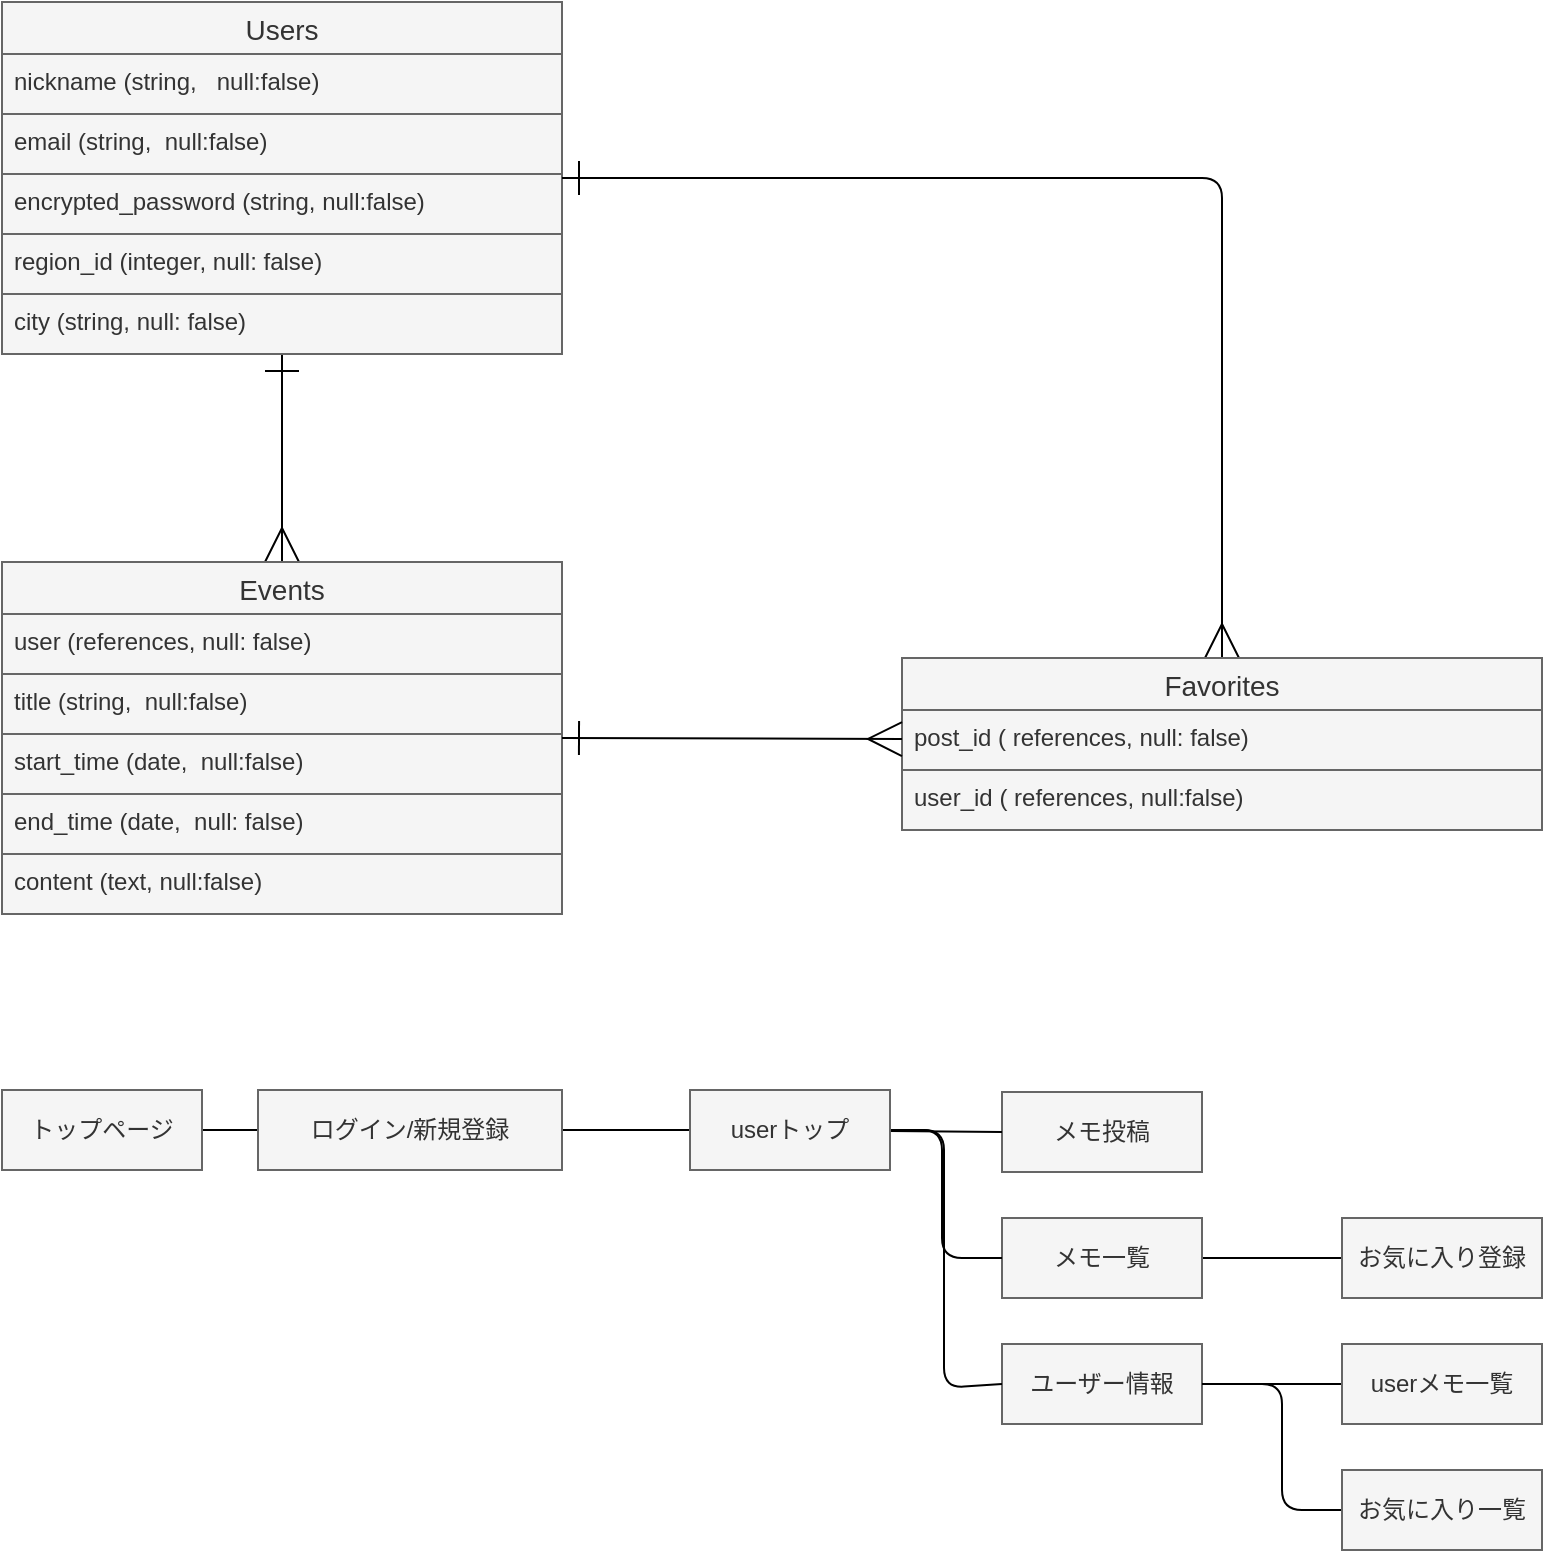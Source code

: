 <mxfile>
    <diagram id="S-uape9Fgtbqf-afE_Zz" name="ページ1">
        <mxGraphModel dx="832" dy="563" grid="0" gridSize="10" guides="1" tooltips="1" connect="1" arrows="1" fold="1" page="1" pageScale="1" pageWidth="827" pageHeight="1169" background="none" math="0" shadow="0">
            <root>
                <mxCell id="0"/>
                <mxCell id="1" parent="0"/>
                <mxCell id="14" style="edgeStyle=none;html=1;entryX=0.5;entryY=0;entryDx=0;entryDy=0;endSize=15;startSize=15;startArrow=ERone;startFill=0;endArrow=ERmany;endFill=0;" parent="1" source="2" target="9" edge="1">
                    <mxGeometry relative="1" as="geometry"/>
                </mxCell>
                <mxCell id="2" value="Users" style="swimlane;fontStyle=0;childLayout=stackLayout;horizontal=1;startSize=26;horizontalStack=0;resizeParent=1;resizeParentMax=0;resizeLast=0;collapsible=1;marginBottom=0;align=center;fontSize=14;fillColor=#f5f5f5;fontColor=#333333;strokeColor=#666666;" parent="1" vertex="1">
                    <mxGeometry x="40" y="40" width="280" height="176" as="geometry"/>
                </mxCell>
                <mxCell id="3" value="nickname (string,   null:false)" style="text;strokeColor=#666666;fillColor=#f5f5f5;spacingLeft=4;spacingRight=4;overflow=hidden;rotatable=0;points=[[0,0.5],[1,0.5]];portConstraint=eastwest;fontSize=12;fontColor=#333333;" parent="2" vertex="1">
                    <mxGeometry y="26" width="280" height="30" as="geometry"/>
                </mxCell>
                <mxCell id="7" value="email (string,  null:false)" style="text;strokeColor=#666666;fillColor=#f5f5f5;spacingLeft=4;spacingRight=4;overflow=hidden;rotatable=0;points=[[0,0.5],[1,0.5]];portConstraint=eastwest;fontSize=12;fontColor=#333333;" parent="2" vertex="1">
                    <mxGeometry y="56" width="280" height="30" as="geometry"/>
                </mxCell>
                <mxCell id="6" value="encrypted_password (string, null:false)" style="text;strokeColor=#666666;fillColor=#f5f5f5;spacingLeft=4;spacingRight=4;overflow=hidden;rotatable=0;points=[[0,0.5],[1,0.5]];portConstraint=eastwest;fontSize=12;fontColor=#333333;" parent="2" vertex="1">
                    <mxGeometry y="86" width="280" height="30" as="geometry"/>
                </mxCell>
                <mxCell id="4" value="region_id (integer, null: false)  " style="text;strokeColor=#666666;fillColor=#f5f5f5;spacingLeft=4;spacingRight=4;overflow=hidden;rotatable=0;points=[[0,0.5],[1,0.5]];portConstraint=eastwest;fontSize=12;fontColor=#333333;" parent="2" vertex="1">
                    <mxGeometry y="116" width="280" height="30" as="geometry"/>
                </mxCell>
                <mxCell id="5" value="city (string, null: false)" style="text;strokeColor=#666666;fillColor=#f5f5f5;spacingLeft=4;spacingRight=4;overflow=hidden;rotatable=0;points=[[0,0.5],[1,0.5]];portConstraint=eastwest;fontSize=12;fontColor=#333333;" parent="2" vertex="1">
                    <mxGeometry y="146" width="280" height="30" as="geometry"/>
                </mxCell>
                <mxCell id="9" value="Events" style="swimlane;fontStyle=0;childLayout=stackLayout;horizontal=1;startSize=26;horizontalStack=0;resizeParent=1;resizeParentMax=0;resizeLast=0;collapsible=1;marginBottom=0;align=center;fontSize=14;fillColor=#f5f5f5;fontColor=#333333;strokeColor=#666666;" parent="1" vertex="1">
                    <mxGeometry x="40" y="320" width="280" height="176" as="geometry"/>
                </mxCell>
                <mxCell id="13" value="user (references, null: false)" style="text;strokeColor=#666666;fillColor=#f5f5f5;spacingLeft=4;spacingRight=4;overflow=hidden;rotatable=0;points=[[0,0.5],[1,0.5]];portConstraint=eastwest;fontSize=12;fontColor=#333333;" parent="9" vertex="1">
                    <mxGeometry y="26" width="280" height="30" as="geometry"/>
                </mxCell>
                <mxCell id="10" value="title (string,  null:false)" style="text;strokeColor=#666666;fillColor=#f5f5f5;spacingLeft=4;spacingRight=4;overflow=hidden;rotatable=0;points=[[0,0.5],[1,0.5]];portConstraint=eastwest;fontSize=12;fontColor=#333333;" parent="9" vertex="1">
                    <mxGeometry y="56" width="280" height="30" as="geometry"/>
                </mxCell>
                <mxCell id="11" value="start_time (date,  null:false)" style="text;strokeColor=#666666;fillColor=#f5f5f5;spacingLeft=4;spacingRight=4;overflow=hidden;rotatable=0;points=[[0,0.5],[1,0.5]];portConstraint=eastwest;fontSize=12;fontColor=#333333;" parent="9" vertex="1">
                    <mxGeometry y="86" width="280" height="30" as="geometry"/>
                </mxCell>
                <mxCell id="43" value="end_time (date,  null: false)" style="text;strokeColor=#666666;fillColor=#f5f5f5;spacingLeft=4;spacingRight=4;overflow=hidden;rotatable=0;points=[[0,0.5],[1,0.5]];portConstraint=eastwest;fontSize=12;fontColor=#333333;" parent="9" vertex="1">
                    <mxGeometry y="116" width="280" height="30" as="geometry"/>
                </mxCell>
                <mxCell id="12" value="content (text, null:false)" style="text;strokeColor=#666666;fillColor=#f5f5f5;spacingLeft=4;spacingRight=4;overflow=hidden;rotatable=0;points=[[0,0.5],[1,0.5]];portConstraint=eastwest;fontSize=12;fontColor=#333333;" parent="9" vertex="1">
                    <mxGeometry y="146" width="280" height="30" as="geometry"/>
                </mxCell>
                <mxCell id="20" style="edgeStyle=none;html=1;entryX=1;entryY=0.5;entryDx=0;entryDy=0;startArrow=ERmany;startFill=0;endArrow=ERone;endFill=0;startSize=15;endSize=15;" parent="1" source="15" target="2" edge="1">
                    <mxGeometry relative="1" as="geometry">
                        <Array as="points">
                            <mxPoint x="650" y="128"/>
                        </Array>
                    </mxGeometry>
                </mxCell>
                <mxCell id="15" value="Favorites" style="swimlane;fontStyle=0;childLayout=stackLayout;horizontal=1;startSize=26;horizontalStack=0;resizeParent=1;resizeParentMax=0;resizeLast=0;collapsible=1;marginBottom=0;align=center;fontSize=14;fillColor=#f5f5f5;fontColor=#333333;strokeColor=#666666;" parent="1" vertex="1">
                    <mxGeometry x="490" y="368" width="320" height="86" as="geometry"/>
                </mxCell>
                <mxCell id="16" value="post_id ( references, null: false)" style="text;strokeColor=#666666;fillColor=#f5f5f5;spacingLeft=4;spacingRight=4;overflow=hidden;rotatable=0;points=[[0,0.5],[1,0.5]];portConstraint=eastwest;fontSize=12;fontColor=#333333;" parent="15" vertex="1">
                    <mxGeometry y="26" width="320" height="30" as="geometry"/>
                </mxCell>
                <mxCell id="17" value="user_id ( references, null:false)" style="text;strokeColor=#666666;fillColor=#f5f5f5;spacingLeft=4;spacingRight=4;overflow=hidden;rotatable=0;points=[[0,0.5],[1,0.5]];portConstraint=eastwest;fontSize=12;fontColor=#333333;" parent="15" vertex="1">
                    <mxGeometry y="56" width="320" height="30" as="geometry"/>
                </mxCell>
                <mxCell id="21" style="edgeStyle=none;html=1;entryX=1;entryY=0.5;entryDx=0;entryDy=0;startArrow=ERmany;startFill=0;endArrow=ERone;endFill=0;startSize=15;endSize=15;" parent="1" source="16" target="9" edge="1">
                    <mxGeometry relative="1" as="geometry"/>
                </mxCell>
                <mxCell id="27" style="edgeStyle=none;html=1;entryX=0;entryY=0.5;entryDx=0;entryDy=0;startArrow=none;startFill=0;endArrow=none;endFill=0;" parent="1" source="24" target="26" edge="1">
                    <mxGeometry relative="1" as="geometry"/>
                </mxCell>
                <mxCell id="47" style="edgeStyle=none;html=1;entryX=0;entryY=0.5;entryDx=0;entryDy=0;endArrow=none;endFill=0;" edge="1" parent="1" source="24" target="46">
                    <mxGeometry relative="1" as="geometry"/>
                </mxCell>
                <mxCell id="24" value="ログイン/新規登録" style="whiteSpace=wrap;html=1;align=center;fillColor=#f5f5f5;fontColor=#333333;strokeColor=#666666;" parent="1" vertex="1">
                    <mxGeometry x="168" y="584" width="152" height="40" as="geometry"/>
                </mxCell>
                <mxCell id="25" value="メモ投稿" style="whiteSpace=wrap;html=1;align=center;fillColor=#f5f5f5;fontColor=#333333;strokeColor=#666666;" parent="1" vertex="1">
                    <mxGeometry x="540" y="585" width="100" height="40" as="geometry"/>
                </mxCell>
                <mxCell id="26" value="トップページ" style="rounded=1;arcSize=0;whiteSpace=wrap;html=1;align=center;fillColor=#f5f5f5;fontColor=#333333;strokeColor=#666666;" parent="1" vertex="1">
                    <mxGeometry x="40" y="584" width="100" height="40" as="geometry"/>
                </mxCell>
                <mxCell id="55" style="edgeStyle=none;html=1;entryX=1;entryY=0.5;entryDx=0;entryDy=0;endArrow=none;endFill=0;" edge="1" parent="1" source="28" target="30">
                    <mxGeometry relative="1" as="geometry">
                        <Array as="points">
                            <mxPoint x="680" y="794"/>
                            <mxPoint x="680" y="731"/>
                        </Array>
                    </mxGeometry>
                </mxCell>
                <mxCell id="28" value="お気に入り一覧" style="whiteSpace=wrap;html=1;align=center;fillColor=#f5f5f5;fontColor=#333333;strokeColor=#666666;" parent="1" vertex="1">
                    <mxGeometry x="710" y="774" width="100" height="40" as="geometry"/>
                </mxCell>
                <mxCell id="30" value="ユーザー情報" style="whiteSpace=wrap;html=1;align=center;fillColor=#f5f5f5;fontColor=#333333;strokeColor=#666666;" parent="1" vertex="1">
                    <mxGeometry x="540" y="711" width="100" height="40" as="geometry"/>
                </mxCell>
                <mxCell id="54" style="edgeStyle=none;html=1;entryX=1;entryY=0.5;entryDx=0;entryDy=0;endArrow=none;endFill=0;" edge="1" parent="1" source="35" target="36">
                    <mxGeometry relative="1" as="geometry"/>
                </mxCell>
                <mxCell id="35" value="お気に入り登録" style="whiteSpace=wrap;html=1;align=center;fillColor=#f5f5f5;fontColor=#333333;strokeColor=#666666;" parent="1" vertex="1">
                    <mxGeometry x="710" y="648" width="100" height="40" as="geometry"/>
                </mxCell>
                <mxCell id="36" value="メモ一覧" style="whiteSpace=wrap;html=1;align=center;fillColor=#f5f5f5;fontColor=#333333;strokeColor=#666666;" parent="1" vertex="1">
                    <mxGeometry x="540" y="648" width="100" height="40" as="geometry"/>
                </mxCell>
                <mxCell id="53" style="edgeStyle=none;html=1;entryX=1;entryY=0.5;entryDx=0;entryDy=0;endArrow=none;endFill=0;" edge="1" parent="1" source="37" target="30">
                    <mxGeometry relative="1" as="geometry"/>
                </mxCell>
                <mxCell id="37" value="userメモ一覧" style="whiteSpace=wrap;html=1;align=center;fillColor=#f5f5f5;fontColor=#333333;strokeColor=#666666;" parent="1" vertex="1">
                    <mxGeometry x="710" y="711" width="100" height="40" as="geometry"/>
                </mxCell>
                <mxCell id="48" style="edgeStyle=none;html=1;entryX=0;entryY=0.5;entryDx=0;entryDy=0;endArrow=none;endFill=0;" edge="1" parent="1" source="46" target="25">
                    <mxGeometry relative="1" as="geometry"/>
                </mxCell>
                <mxCell id="49" style="edgeStyle=none;html=1;entryX=0;entryY=0.5;entryDx=0;entryDy=0;endArrow=none;endFill=0;" edge="1" parent="1" source="46" target="36">
                    <mxGeometry relative="1" as="geometry">
                        <Array as="points">
                            <mxPoint x="510" y="604"/>
                            <mxPoint x="510" y="668"/>
                        </Array>
                    </mxGeometry>
                </mxCell>
                <mxCell id="52" style="edgeStyle=none;html=1;entryX=0;entryY=0.5;entryDx=0;entryDy=0;endArrow=none;endFill=0;" edge="1" parent="1" source="46" target="30">
                    <mxGeometry relative="1" as="geometry">
                        <Array as="points">
                            <mxPoint x="511" y="604"/>
                            <mxPoint x="511" y="733"/>
                        </Array>
                    </mxGeometry>
                </mxCell>
                <mxCell id="46" value="userトップ" style="whiteSpace=wrap;html=1;align=center;fillColor=#f5f5f5;fontColor=#333333;strokeColor=#666666;" vertex="1" parent="1">
                    <mxGeometry x="384" y="584" width="100" height="40" as="geometry"/>
                </mxCell>
            </root>
        </mxGraphModel>
    </diagram>
</mxfile>
